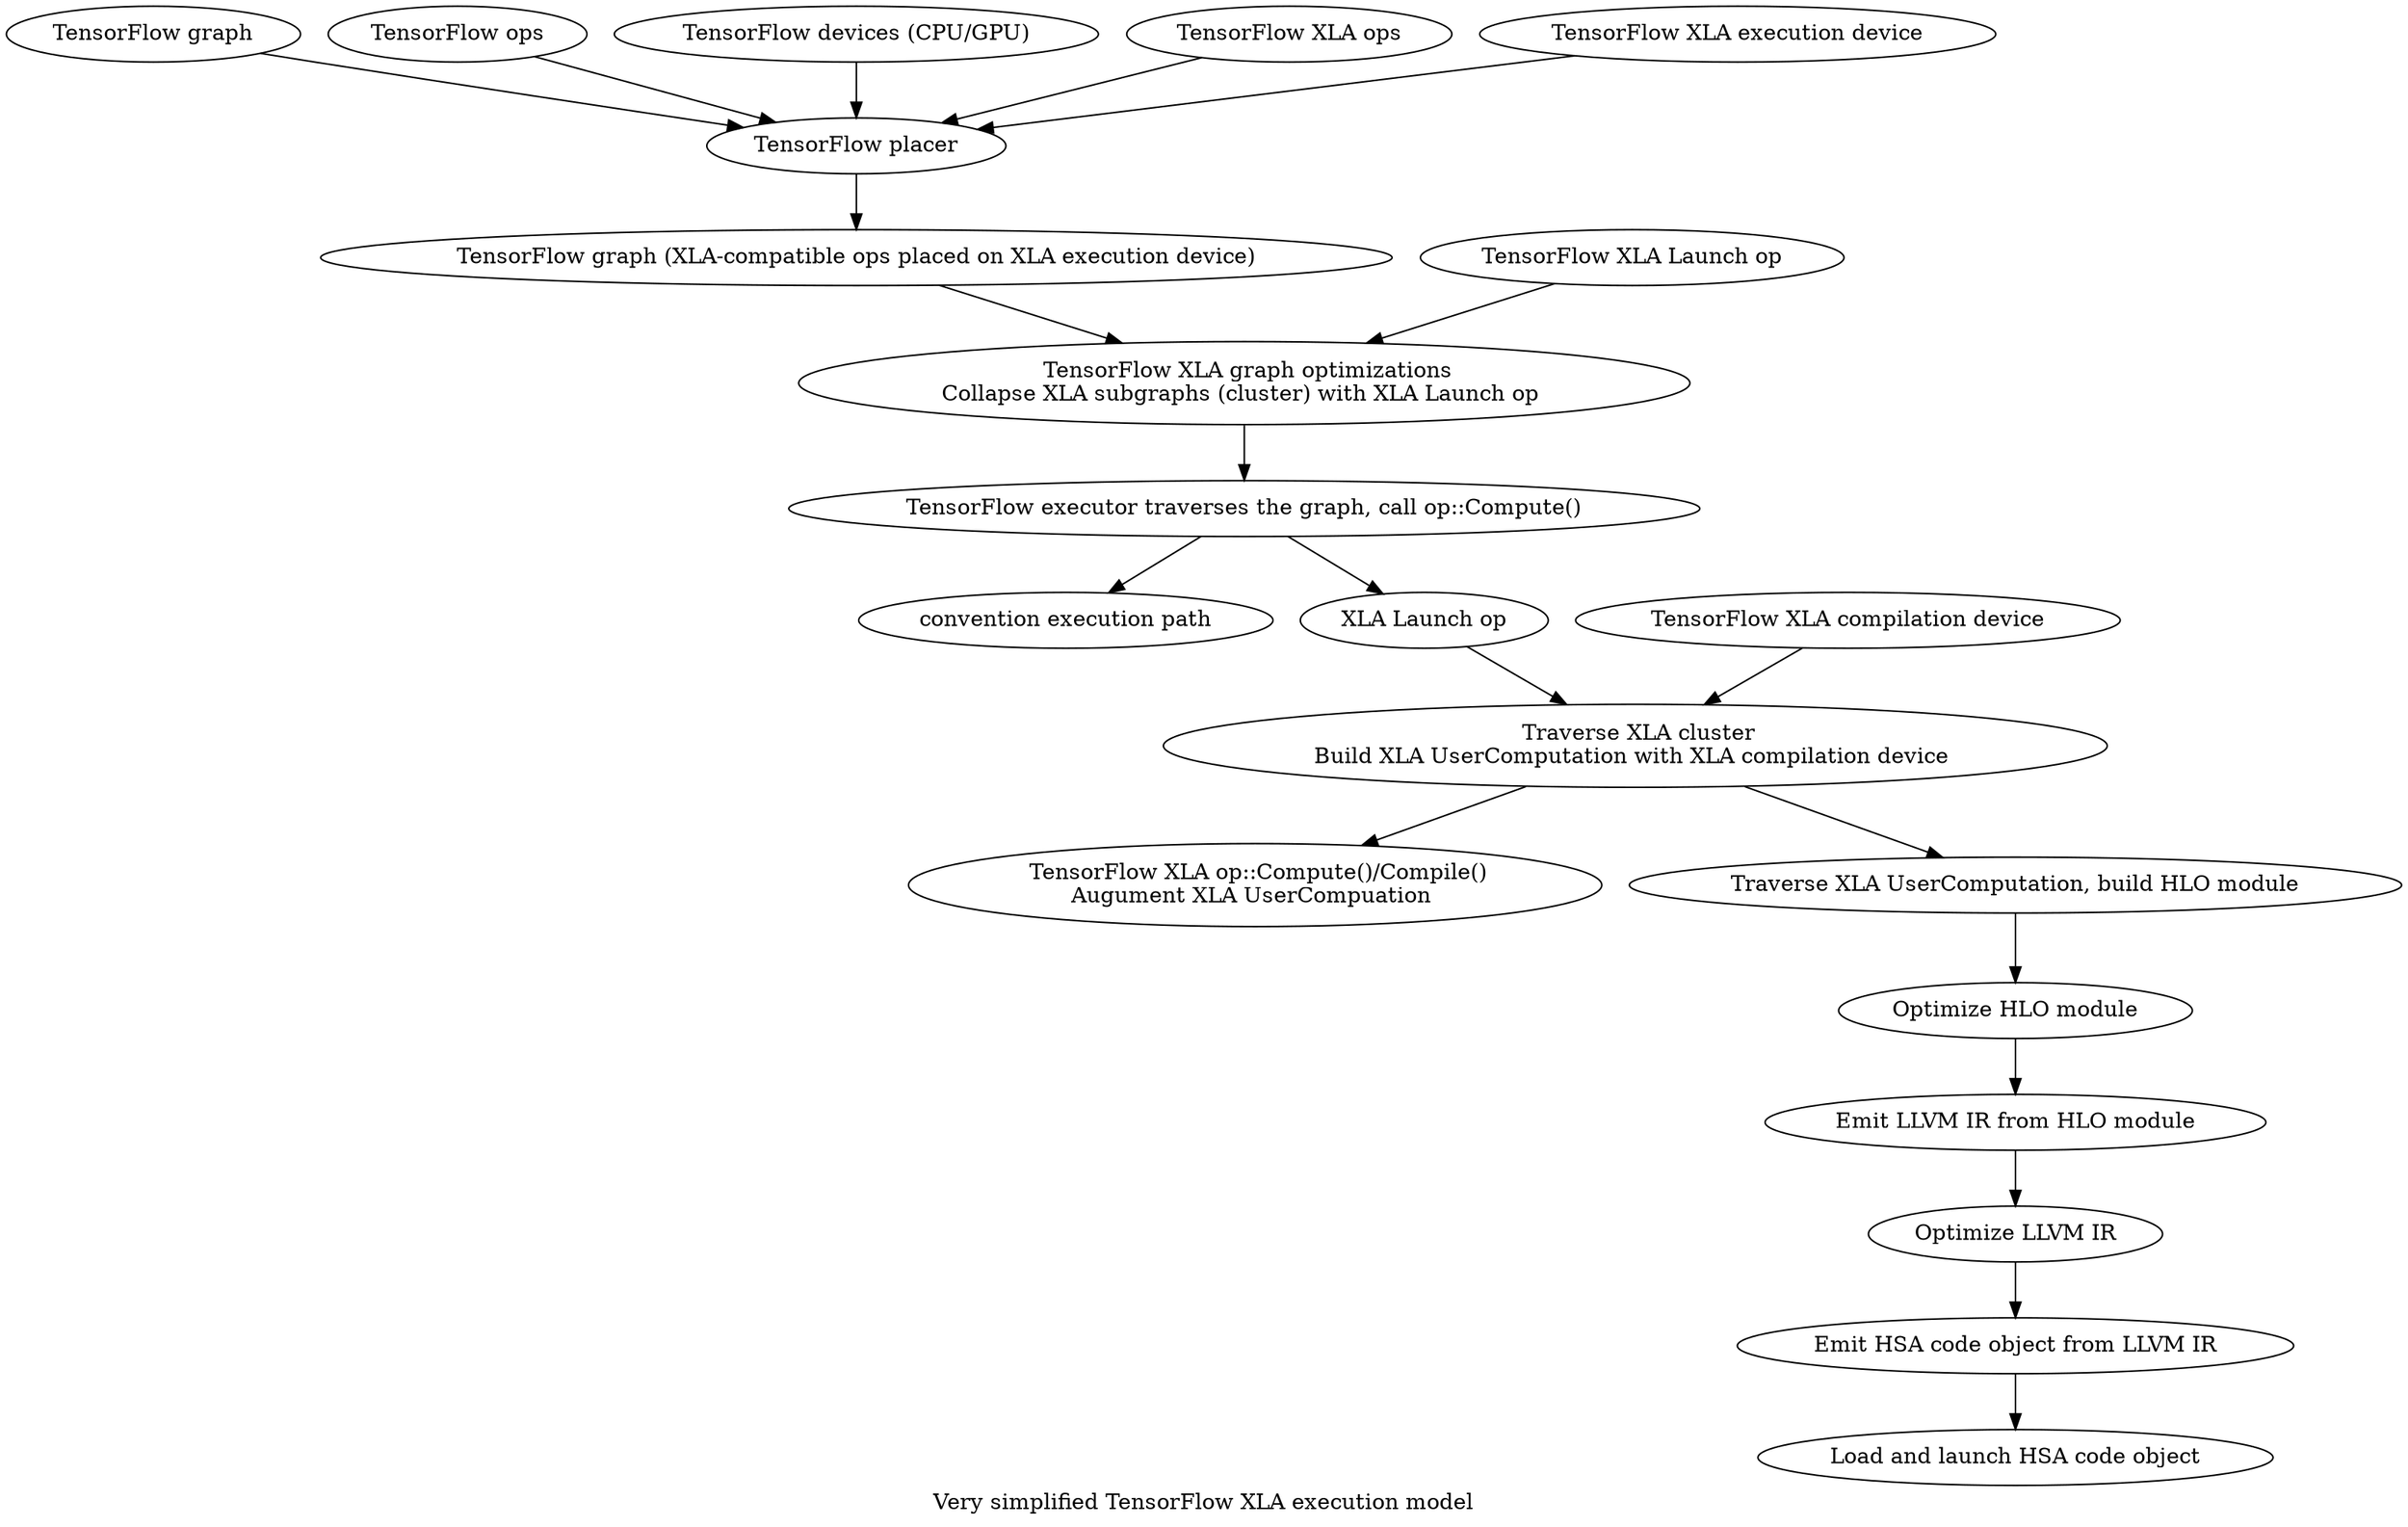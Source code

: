digraph overview_00 {
  label = "Very simplified TensorFlow XLA execution model";

  00 [label = "TensorFlow graph"];
  001 [label = "TensorFlow ops"];
  002 [label = "TensorFlow devices (CPU/GPU)"];
  003 [label = "TensorFlow XLA ops"];
  004 [label = "TensorFlow XLA execution device"];
  01 [label = "TensorFlow placer"];
  02 [label = "TensorFlow graph (XLA-compatible ops placed on XLA execution device)"];
  005 [label = "TensorFlow XLA Launch op"];
  03 [label = < TensorFlow XLA graph optimizations<br/>Collapse XLA subgraphs (cluster) with XLA Launch op >];
  04 [label = "TensorFlow executor traverses the graph, call op::Compute()"];
  05 [label = "convention execution path"];
  06 [label = "XLA Launch op"];
  006 [label = "TensorFlow XLA compilation device"];
  07 [label = < Traverse XLA cluster<br/>Build XLA UserComputation with XLA compilation device >];
  08 [label = < TensorFlow XLA op::Compute()/Compile()<br/>Augument XLA UserCompuation >];
  09 [label = "Traverse XLA UserComputation, build HLO module"];
  10 [label = "Optimize HLO module"];
  11 [label = "Emit LLVM IR from HLO module"];
  12 [label = "Optimize LLVM IR"];
  13 [label = "Emit HSA code object from LLVM IR"];
  14 [label = "Load and launch HSA code object"];

  00 -> 01
  001 -> 01;
  002 -> 01;
  003 -> 01;
  004 -> 01;
  01 -> 02 -> 03;
  005 -> 03;
  03 -> 04;
  04 -> 05;
  04 -> 06;
  006 -> 07;
  06 -> 07;
  07 -> 08;
  07 -> 09;
  09 -> 10;
  10 -> 11;
  11 -> 12;
  12 -> 13;
  13 -> 14;
}
